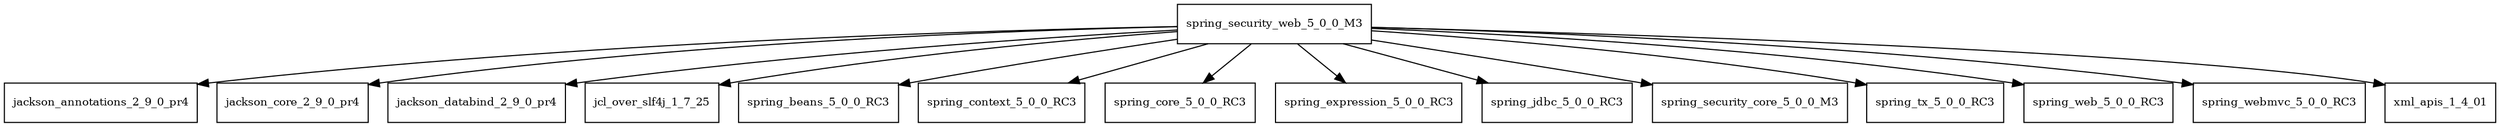 digraph spring_security_web_5_0_0_M3_dependencies {
  node [shape = box, fontsize=10.0];
  spring_security_web_5_0_0_M3 -> jackson_annotations_2_9_0_pr4;
  spring_security_web_5_0_0_M3 -> jackson_core_2_9_0_pr4;
  spring_security_web_5_0_0_M3 -> jackson_databind_2_9_0_pr4;
  spring_security_web_5_0_0_M3 -> jcl_over_slf4j_1_7_25;
  spring_security_web_5_0_0_M3 -> spring_beans_5_0_0_RC3;
  spring_security_web_5_0_0_M3 -> spring_context_5_0_0_RC3;
  spring_security_web_5_0_0_M3 -> spring_core_5_0_0_RC3;
  spring_security_web_5_0_0_M3 -> spring_expression_5_0_0_RC3;
  spring_security_web_5_0_0_M3 -> spring_jdbc_5_0_0_RC3;
  spring_security_web_5_0_0_M3 -> spring_security_core_5_0_0_M3;
  spring_security_web_5_0_0_M3 -> spring_tx_5_0_0_RC3;
  spring_security_web_5_0_0_M3 -> spring_web_5_0_0_RC3;
  spring_security_web_5_0_0_M3 -> spring_webmvc_5_0_0_RC3;
  spring_security_web_5_0_0_M3 -> xml_apis_1_4_01;
}
